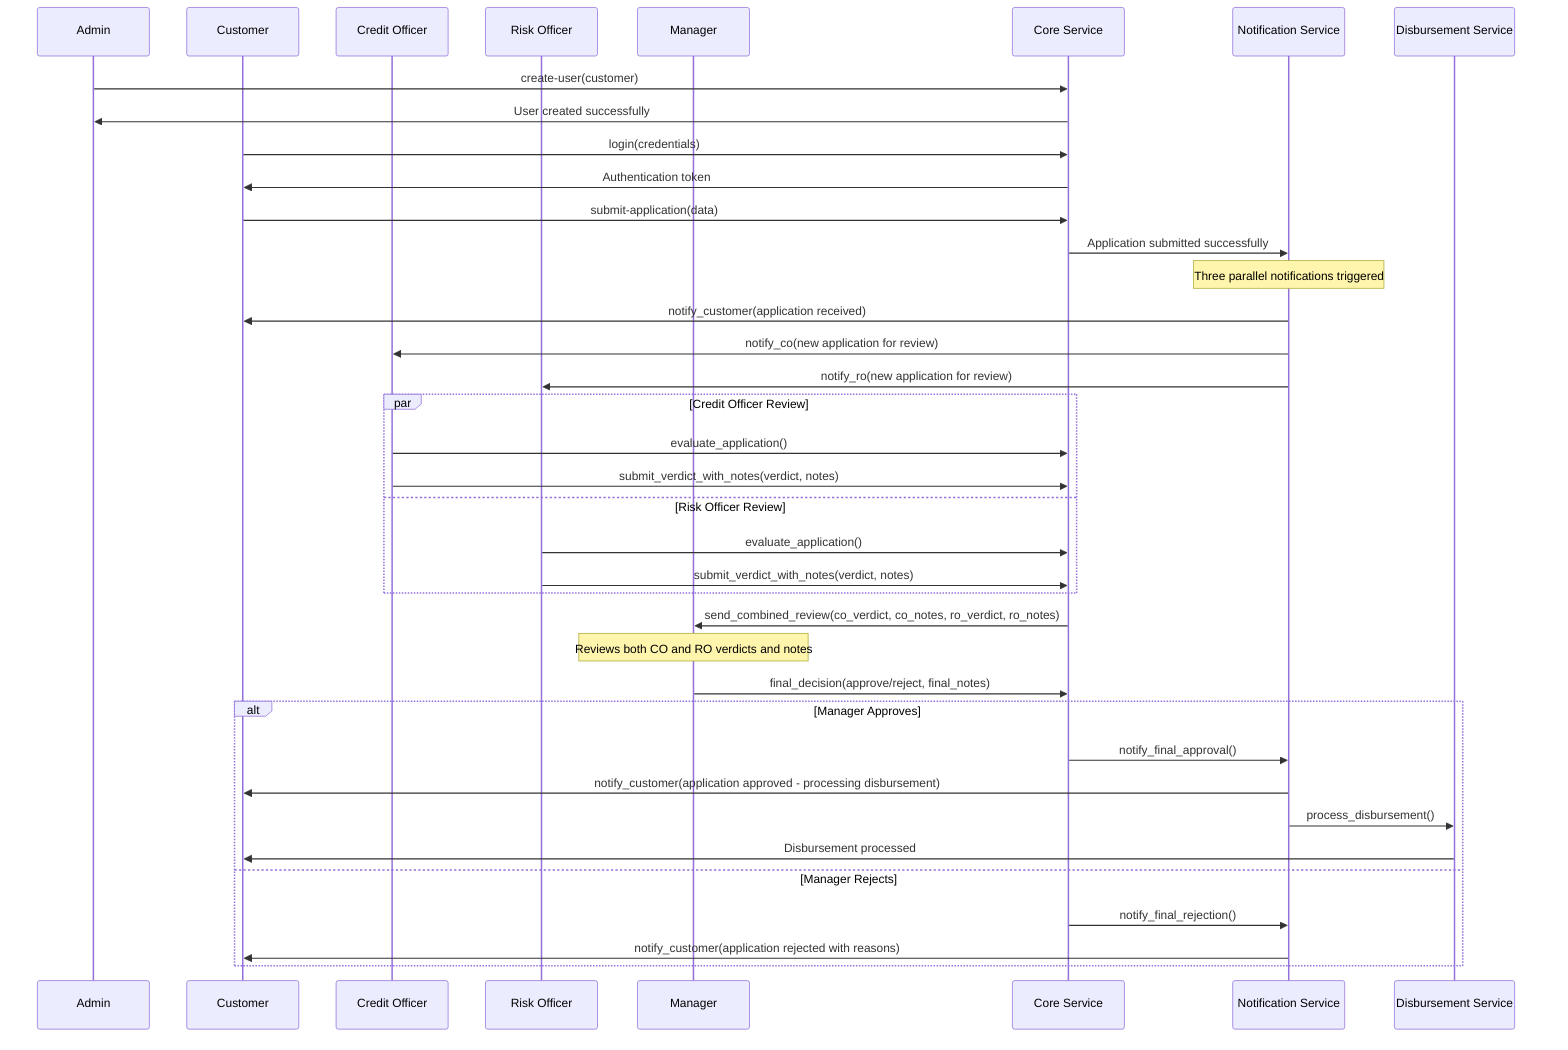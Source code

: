 sequenceDiagram
    participant Admin
    participant Customer
    participant CO as Credit Officer
    participant RO as Risk Officer
    participant Manager
    participant CS as Core Service
    participant NS as Notification Service
    participant DS as Disbursement Service

    Admin->>CS: create-user(customer)
    CS->>Admin: User created successfully
    
    Customer->>CS: login(credentials)
    CS->>Customer: Authentication token
    
    Customer->>CS: submit-application(data)
    CS->>NS: Application submitted successfully
    
    Note over NS: Three parallel notifications triggered
    NS->>Customer: notify_customer(application received)
    NS->>CO: notify_co(new application for review)
    NS->>RO: notify_ro(new application for review)
    
    par Credit Officer Review
        CO->>CS: evaluate_application()
        CO->>CS: submit_verdict_with_notes(verdict, notes)
    and Risk Officer Review
        RO->>CS: evaluate_application()
        RO->>CS: submit_verdict_with_notes(verdict, notes)
    end
    
    CS->>Manager: send_combined_review(co_verdict, co_notes, ro_verdict, ro_notes)
    
    Note over Manager: Reviews both CO and RO verdicts and notes
    Manager->>CS: final_decision(approve/reject, final_notes)
    
    alt Manager Approves
        CS->>NS: notify_final_approval()
        NS->>Customer: notify_customer(application approved - processing disbursement)
        NS->>DS: process_disbursement()
        DS->>Customer: Disbursement processed
    else Manager Rejects
        CS->>NS: notify_final_rejection()
        NS->>Customer: notify_customer(application rejected with reasons)
    end